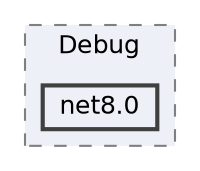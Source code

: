 digraph "C:/Users/plmrj/Desktop/POO_T1_Código/TP_GCondominios/Dados/obj/Debug/net8.0"
{
 // LATEX_PDF_SIZE
  bgcolor="transparent";
  edge [fontname=Helvetica,fontsize=12,labelfontname=Helvetica,labelfontsize=10];
  node [fontname=Helvetica,fontsize=12,shape=box,height=0.2,width=0.4];
  compound=true
  subgraph clusterdir_03df54e8c46678b2be37adc1e0dd136b {
    graph [ bgcolor="#edf0f7", pencolor="grey50", label="Debug", fontname=Helvetica,fontsize=12 style="filled,dashed", URL="dir_03df54e8c46678b2be37adc1e0dd136b.html",tooltip=""]
  dir_31c8f8af2542d1b7fa94110b7b6d3253 [label="net8.0", fillcolor="#edf0f7", color="grey25", style="filled,bold", URL="dir_31c8f8af2542d1b7fa94110b7b6d3253.html",tooltip=""];
  }
}
